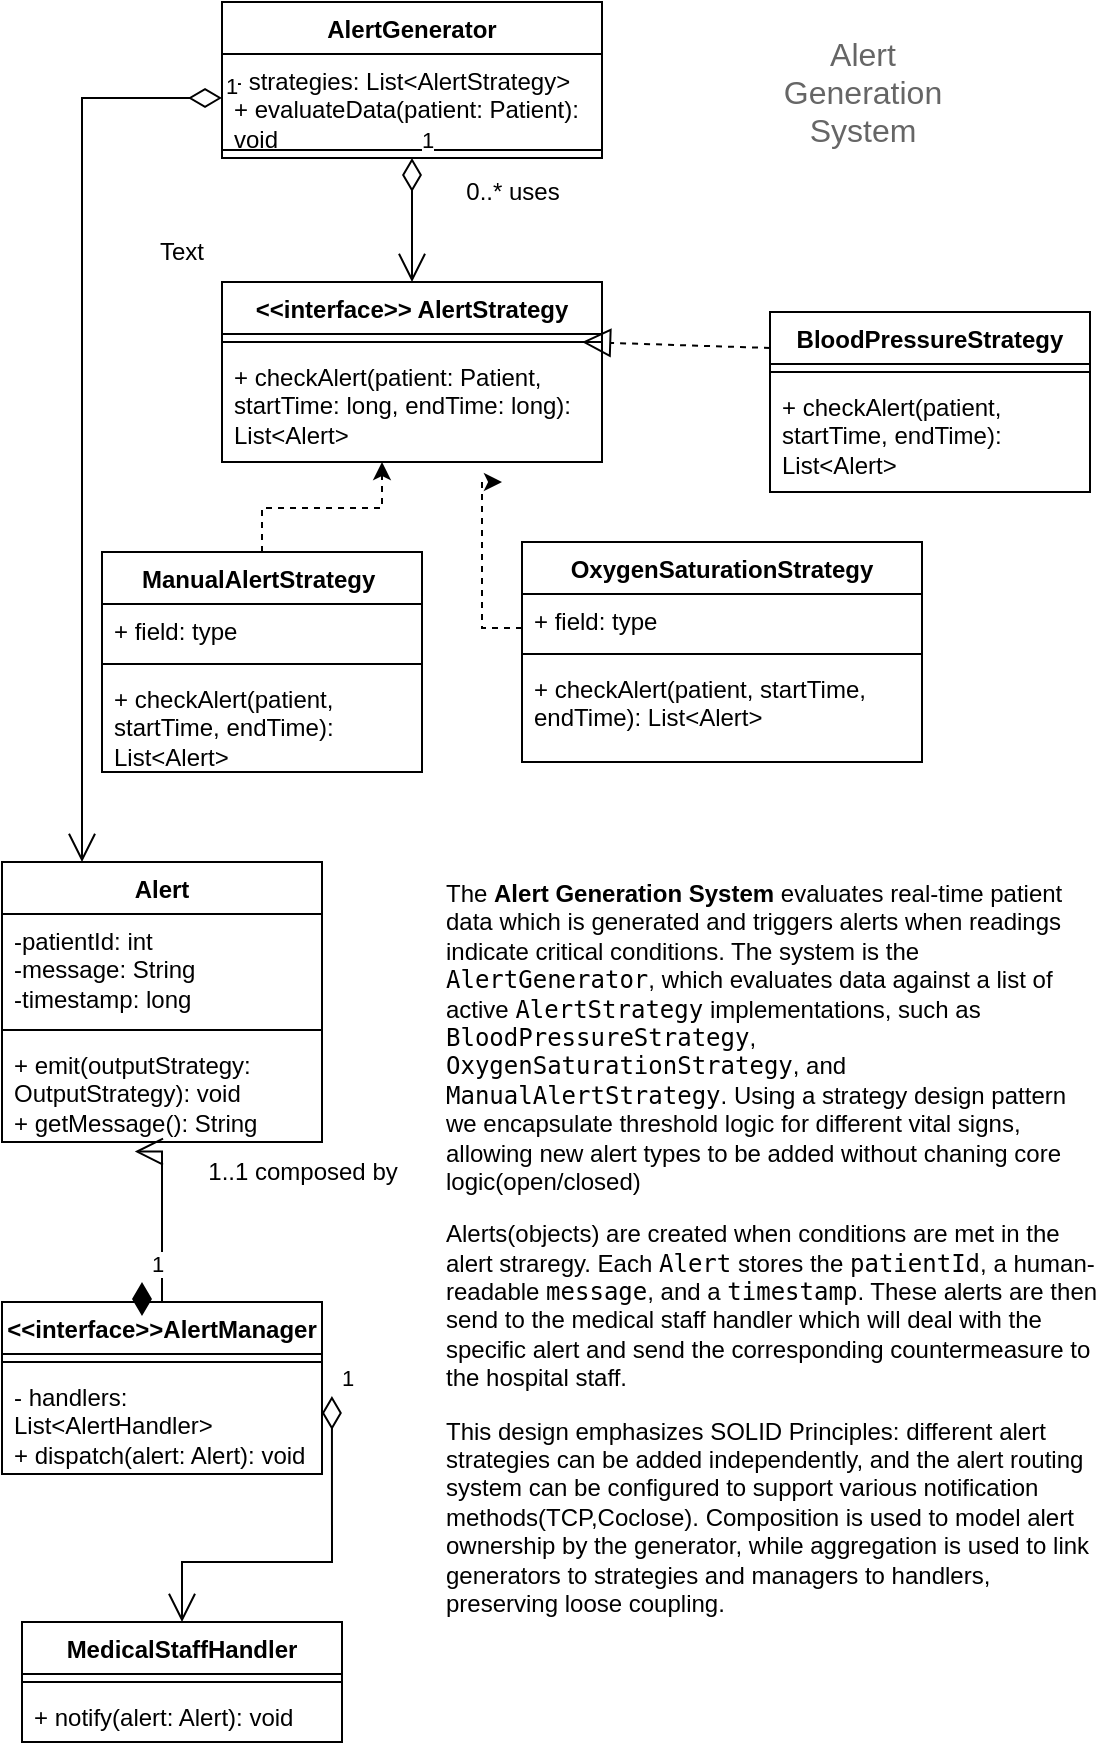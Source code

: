 <mxfile version="27.0.9">
  <diagram name="Page-1" id="8f-XBa42s575WhTfZuz_">
    <mxGraphModel dx="989" dy="619" grid="1" gridSize="10" guides="1" tooltips="1" connect="1" arrows="1" fold="1" page="1" pageScale="1" pageWidth="827" pageHeight="1169" math="0" shadow="0">
      <root>
        <mxCell id="0" />
        <mxCell id="1" parent="0" />
        <mxCell id="5xrcf0Wvj9pMxKyQcoh8-2" value="AlertGenerator" style="swimlane;fontStyle=1;align=center;verticalAlign=top;childLayout=stackLayout;horizontal=1;startSize=26;horizontalStack=0;resizeParent=1;resizeParentMax=0;resizeLast=0;collapsible=1;marginBottom=0;whiteSpace=wrap;html=1;" vertex="1" parent="1">
          <mxGeometry x="140" y="310" width="190" height="78" as="geometry" />
        </mxCell>
        <mxCell id="5xrcf0Wvj9pMxKyQcoh8-3" value="- strategies: List&amp;lt;AlertStrategy&amp;gt;&lt;div&gt;+ evaluateData(patient: Patient): void&lt;/div&gt;" style="text;strokeColor=none;fillColor=none;align=left;verticalAlign=top;spacingLeft=4;spacingRight=4;overflow=hidden;rotatable=0;points=[[0,0.5],[1,0.5]];portConstraint=eastwest;whiteSpace=wrap;html=1;" vertex="1" parent="5xrcf0Wvj9pMxKyQcoh8-2">
          <mxGeometry y="26" width="190" height="44" as="geometry" />
        </mxCell>
        <mxCell id="5xrcf0Wvj9pMxKyQcoh8-4" value="" style="line;strokeWidth=1;fillColor=none;align=left;verticalAlign=middle;spacingTop=-1;spacingLeft=3;spacingRight=3;rotatable=0;labelPosition=right;points=[];portConstraint=eastwest;strokeColor=inherit;" vertex="1" parent="5xrcf0Wvj9pMxKyQcoh8-2">
          <mxGeometry y="70" width="190" height="8" as="geometry" />
        </mxCell>
        <mxCell id="5xrcf0Wvj9pMxKyQcoh8-6" value="&amp;lt;&amp;lt;interface&amp;gt;&amp;gt; AlertStrategy" style="swimlane;fontStyle=1;align=center;verticalAlign=top;childLayout=stackLayout;horizontal=1;startSize=26;horizontalStack=0;resizeParent=1;resizeParentMax=0;resizeLast=0;collapsible=1;marginBottom=0;whiteSpace=wrap;html=1;" vertex="1" parent="1">
          <mxGeometry x="140" y="450" width="190" height="90" as="geometry" />
        </mxCell>
        <mxCell id="5xrcf0Wvj9pMxKyQcoh8-8" value="" style="line;strokeWidth=1;fillColor=none;align=left;verticalAlign=middle;spacingTop=-1;spacingLeft=3;spacingRight=3;rotatable=0;labelPosition=right;points=[];portConstraint=eastwest;strokeColor=inherit;" vertex="1" parent="5xrcf0Wvj9pMxKyQcoh8-6">
          <mxGeometry y="26" width="190" height="8" as="geometry" />
        </mxCell>
        <mxCell id="5xrcf0Wvj9pMxKyQcoh8-9" value="+ checkAlert(patient: Patient, startTime: long, endTime: long): List&amp;lt;Alert&amp;gt;" style="text;strokeColor=none;fillColor=none;align=left;verticalAlign=top;spacingLeft=4;spacingRight=4;overflow=hidden;rotatable=0;points=[[0,0.5],[1,0.5]];portConstraint=eastwest;whiteSpace=wrap;html=1;" vertex="1" parent="5xrcf0Wvj9pMxKyQcoh8-6">
          <mxGeometry y="34" width="190" height="56" as="geometry" />
        </mxCell>
        <mxCell id="5xrcf0Wvj9pMxKyQcoh8-13" value="BloodPressureStrategy" style="swimlane;fontStyle=1;align=center;verticalAlign=top;childLayout=stackLayout;horizontal=1;startSize=26;horizontalStack=0;resizeParent=1;resizeParentMax=0;resizeLast=0;collapsible=1;marginBottom=0;whiteSpace=wrap;html=1;" vertex="1" parent="1">
          <mxGeometry x="414" y="465" width="160" height="90" as="geometry" />
        </mxCell>
        <mxCell id="5xrcf0Wvj9pMxKyQcoh8-15" value="" style="line;strokeWidth=1;fillColor=none;align=left;verticalAlign=middle;spacingTop=-1;spacingLeft=3;spacingRight=3;rotatable=0;labelPosition=right;points=[];portConstraint=eastwest;strokeColor=inherit;" vertex="1" parent="5xrcf0Wvj9pMxKyQcoh8-13">
          <mxGeometry y="26" width="160" height="8" as="geometry" />
        </mxCell>
        <mxCell id="5xrcf0Wvj9pMxKyQcoh8-16" value="+ checkAlert(patient, startTime, endTime): List&amp;lt;Alert&amp;gt;" style="text;strokeColor=none;fillColor=none;align=left;verticalAlign=top;spacingLeft=4;spacingRight=4;overflow=hidden;rotatable=0;points=[[0,0.5],[1,0.5]];portConstraint=eastwest;whiteSpace=wrap;html=1;" vertex="1" parent="5xrcf0Wvj9pMxKyQcoh8-13">
          <mxGeometry y="34" width="160" height="56" as="geometry" />
        </mxCell>
        <mxCell id="5xrcf0Wvj9pMxKyQcoh8-19" value="" style="endArrow=block;dashed=1;endFill=0;endSize=12;html=1;rounded=0;exitX=0;exitY=0.5;exitDx=0;exitDy=0;" edge="1" parent="1">
          <mxGeometry width="160" relative="1" as="geometry">
            <mxPoint x="414" y="483" as="sourcePoint" />
            <mxPoint x="320" y="480" as="targetPoint" />
          </mxGeometry>
        </mxCell>
        <mxCell id="5xrcf0Wvj9pMxKyQcoh8-20" value="Alert" style="swimlane;fontStyle=1;align=center;verticalAlign=top;childLayout=stackLayout;horizontal=1;startSize=26;horizontalStack=0;resizeParent=1;resizeParentMax=0;resizeLast=0;collapsible=1;marginBottom=0;whiteSpace=wrap;html=1;" vertex="1" parent="1">
          <mxGeometry x="30" y="740" width="160" height="140" as="geometry" />
        </mxCell>
        <mxCell id="5xrcf0Wvj9pMxKyQcoh8-21" value="-patientId: int&amp;nbsp; &amp;nbsp;&lt;div&gt;-message: String&lt;/div&gt;&lt;div&gt;-timestamp: long&lt;/div&gt;" style="text;strokeColor=none;fillColor=none;align=left;verticalAlign=top;spacingLeft=4;spacingRight=4;overflow=hidden;rotatable=0;points=[[0,0.5],[1,0.5]];portConstraint=eastwest;whiteSpace=wrap;html=1;" vertex="1" parent="5xrcf0Wvj9pMxKyQcoh8-20">
          <mxGeometry y="26" width="160" height="54" as="geometry" />
        </mxCell>
        <mxCell id="5xrcf0Wvj9pMxKyQcoh8-22" value="" style="line;strokeWidth=1;fillColor=none;align=left;verticalAlign=middle;spacingTop=-1;spacingLeft=3;spacingRight=3;rotatable=0;labelPosition=right;points=[];portConstraint=eastwest;strokeColor=inherit;" vertex="1" parent="5xrcf0Wvj9pMxKyQcoh8-20">
          <mxGeometry y="80" width="160" height="8" as="geometry" />
        </mxCell>
        <mxCell id="5xrcf0Wvj9pMxKyQcoh8-23" value="+ emit(outputStrategy: OutputStrategy): void&amp;nbsp;&lt;div&gt;&lt;div&gt;+ getMessage(): String&lt;/div&gt;&lt;/div&gt;" style="text;strokeColor=none;fillColor=none;align=left;verticalAlign=top;spacingLeft=4;spacingRight=4;overflow=hidden;rotatable=0;points=[[0,0.5],[1,0.5]];portConstraint=eastwest;whiteSpace=wrap;html=1;" vertex="1" parent="5xrcf0Wvj9pMxKyQcoh8-20">
          <mxGeometry y="88" width="160" height="52" as="geometry" />
        </mxCell>
        <mxCell id="5xrcf0Wvj9pMxKyQcoh8-32" value="" style="edgeStyle=orthogonalEdgeStyle;rounded=0;orthogonalLoop=1;jettySize=auto;html=1;dashed=1;" edge="1" parent="1" source="5xrcf0Wvj9pMxKyQcoh8-24" target="5xrcf0Wvj9pMxKyQcoh8-9">
          <mxGeometry relative="1" as="geometry">
            <Array as="points">
              <mxPoint x="160" y="563" />
              <mxPoint x="220" y="563" />
            </Array>
          </mxGeometry>
        </mxCell>
        <mxCell id="5xrcf0Wvj9pMxKyQcoh8-24" value="ManualAlertStrategy&amp;nbsp;" style="swimlane;fontStyle=1;align=center;verticalAlign=top;childLayout=stackLayout;horizontal=1;startSize=26;horizontalStack=0;resizeParent=1;resizeParentMax=0;resizeLast=0;collapsible=1;marginBottom=0;whiteSpace=wrap;html=1;" vertex="1" parent="1">
          <mxGeometry x="80" y="585" width="160" height="110" as="geometry" />
        </mxCell>
        <mxCell id="5xrcf0Wvj9pMxKyQcoh8-25" value="+ field: type" style="text;strokeColor=none;fillColor=none;align=left;verticalAlign=top;spacingLeft=4;spacingRight=4;overflow=hidden;rotatable=0;points=[[0,0.5],[1,0.5]];portConstraint=eastwest;whiteSpace=wrap;html=1;" vertex="1" parent="5xrcf0Wvj9pMxKyQcoh8-24">
          <mxGeometry y="26" width="160" height="26" as="geometry" />
        </mxCell>
        <mxCell id="5xrcf0Wvj9pMxKyQcoh8-26" value="" style="line;strokeWidth=1;fillColor=none;align=left;verticalAlign=middle;spacingTop=-1;spacingLeft=3;spacingRight=3;rotatable=0;labelPosition=right;points=[];portConstraint=eastwest;strokeColor=inherit;" vertex="1" parent="5xrcf0Wvj9pMxKyQcoh8-24">
          <mxGeometry y="52" width="160" height="8" as="geometry" />
        </mxCell>
        <mxCell id="5xrcf0Wvj9pMxKyQcoh8-27" value="+ checkAlert(patient, startTime, endTime): List&amp;lt;Alert&amp;gt;" style="text;strokeColor=none;fillColor=none;align=left;verticalAlign=top;spacingLeft=4;spacingRight=4;overflow=hidden;rotatable=0;points=[[0,0.5],[1,0.5]];portConstraint=eastwest;whiteSpace=wrap;html=1;" vertex="1" parent="5xrcf0Wvj9pMxKyQcoh8-24">
          <mxGeometry y="60" width="160" height="50" as="geometry" />
        </mxCell>
        <mxCell id="5xrcf0Wvj9pMxKyQcoh8-33" style="edgeStyle=orthogonalEdgeStyle;rounded=0;orthogonalLoop=1;jettySize=auto;html=1;dashed=1;" edge="1" parent="1" source="5xrcf0Wvj9pMxKyQcoh8-28">
          <mxGeometry relative="1" as="geometry">
            <mxPoint x="280" y="550" as="targetPoint" />
            <Array as="points">
              <mxPoint x="270" y="623" />
              <mxPoint x="270" y="550" />
            </Array>
          </mxGeometry>
        </mxCell>
        <mxCell id="5xrcf0Wvj9pMxKyQcoh8-28" value="OxygenSaturationStrategy" style="swimlane;fontStyle=1;align=center;verticalAlign=top;childLayout=stackLayout;horizontal=1;startSize=26;horizontalStack=0;resizeParent=1;resizeParentMax=0;resizeLast=0;collapsible=1;marginBottom=0;whiteSpace=wrap;html=1;" vertex="1" parent="1">
          <mxGeometry x="290" y="580" width="200" height="110" as="geometry" />
        </mxCell>
        <mxCell id="5xrcf0Wvj9pMxKyQcoh8-29" value="+ field: type" style="text;strokeColor=none;fillColor=none;align=left;verticalAlign=top;spacingLeft=4;spacingRight=4;overflow=hidden;rotatable=0;points=[[0,0.5],[1,0.5]];portConstraint=eastwest;whiteSpace=wrap;html=1;" vertex="1" parent="5xrcf0Wvj9pMxKyQcoh8-28">
          <mxGeometry y="26" width="200" height="26" as="geometry" />
        </mxCell>
        <mxCell id="5xrcf0Wvj9pMxKyQcoh8-30" value="" style="line;strokeWidth=1;fillColor=none;align=left;verticalAlign=middle;spacingTop=-1;spacingLeft=3;spacingRight=3;rotatable=0;labelPosition=right;points=[];portConstraint=eastwest;strokeColor=inherit;" vertex="1" parent="5xrcf0Wvj9pMxKyQcoh8-28">
          <mxGeometry y="52" width="200" height="8" as="geometry" />
        </mxCell>
        <mxCell id="5xrcf0Wvj9pMxKyQcoh8-31" value="+ checkAlert(patient, startTime, endTime): List&amp;lt;Alert&amp;gt;" style="text;strokeColor=none;fillColor=none;align=left;verticalAlign=top;spacingLeft=4;spacingRight=4;overflow=hidden;rotatable=0;points=[[0,0.5],[1,0.5]];portConstraint=eastwest;whiteSpace=wrap;html=1;" vertex="1" parent="5xrcf0Wvj9pMxKyQcoh8-28">
          <mxGeometry y="60" width="200" height="50" as="geometry" />
        </mxCell>
        <mxCell id="5xrcf0Wvj9pMxKyQcoh8-34" value="&amp;lt;&amp;lt;interface&amp;gt;&amp;gt;AlertManager" style="swimlane;fontStyle=1;align=center;verticalAlign=top;childLayout=stackLayout;horizontal=1;startSize=26;horizontalStack=0;resizeParent=1;resizeParentMax=0;resizeLast=0;collapsible=1;marginBottom=0;whiteSpace=wrap;html=1;" vertex="1" parent="1">
          <mxGeometry x="30" y="960" width="160" height="86" as="geometry" />
        </mxCell>
        <mxCell id="5xrcf0Wvj9pMxKyQcoh8-36" value="" style="line;strokeWidth=1;fillColor=none;align=left;verticalAlign=middle;spacingTop=-1;spacingLeft=3;spacingRight=3;rotatable=0;labelPosition=right;points=[];portConstraint=eastwest;strokeColor=inherit;" vertex="1" parent="5xrcf0Wvj9pMxKyQcoh8-34">
          <mxGeometry y="26" width="160" height="8" as="geometry" />
        </mxCell>
        <mxCell id="5xrcf0Wvj9pMxKyQcoh8-37" value="- handlers: List&amp;lt;AlertHandler&amp;gt;&lt;div&gt;+ dispatch(alert: Alert): void&lt;/div&gt;" style="text;strokeColor=none;fillColor=none;align=left;verticalAlign=top;spacingLeft=4;spacingRight=4;overflow=hidden;rotatable=0;points=[[0,0.5],[1,0.5]];portConstraint=eastwest;whiteSpace=wrap;html=1;" vertex="1" parent="5xrcf0Wvj9pMxKyQcoh8-34">
          <mxGeometry y="34" width="160" height="52" as="geometry" />
        </mxCell>
        <mxCell id="5xrcf0Wvj9pMxKyQcoh8-42" value="1" style="endArrow=open;html=1;endSize=12;startArrow=diamondThin;startSize=14;startFill=0;edgeStyle=orthogonalEdgeStyle;align=left;verticalAlign=bottom;rounded=0;exitX=0;exitY=0.5;exitDx=0;exitDy=0;entryX=0.25;entryY=0;entryDx=0;entryDy=0;" edge="1" parent="1" source="5xrcf0Wvj9pMxKyQcoh8-3" target="5xrcf0Wvj9pMxKyQcoh8-20">
          <mxGeometry x="-1" y="3" relative="1" as="geometry">
            <mxPoint x="-110" y="680" as="sourcePoint" />
            <mxPoint x="50" y="680" as="targetPoint" />
          </mxGeometry>
        </mxCell>
        <mxCell id="5xrcf0Wvj9pMxKyQcoh8-43" value="1" style="endArrow=open;html=1;endSize=12;startArrow=diamondThin;startSize=14;startFill=0;edgeStyle=orthogonalEdgeStyle;align=left;verticalAlign=bottom;rounded=0;exitX=1.031;exitY=0.25;exitDx=0;exitDy=0;exitPerimeter=0;entryX=0.5;entryY=0;entryDx=0;entryDy=0;" edge="1" parent="1" source="5xrcf0Wvj9pMxKyQcoh8-37" target="5xrcf0Wvj9pMxKyQcoh8-45">
          <mxGeometry x="-1" y="3" relative="1" as="geometry">
            <mxPoint x="-110" y="680" as="sourcePoint" />
            <mxPoint x="310" y="1019.0" as="targetPoint" />
            <Array as="points">
              <mxPoint x="195" y="1090" />
              <mxPoint x="120" y="1090" />
            </Array>
          </mxGeometry>
        </mxCell>
        <mxCell id="5xrcf0Wvj9pMxKyQcoh8-45" value="MedicalStaffHandler" style="swimlane;fontStyle=1;align=center;verticalAlign=top;childLayout=stackLayout;horizontal=1;startSize=26;horizontalStack=0;resizeParent=1;resizeParentMax=0;resizeLast=0;collapsible=1;marginBottom=0;whiteSpace=wrap;html=1;" vertex="1" parent="1">
          <mxGeometry x="40" y="1120" width="160" height="60" as="geometry" />
        </mxCell>
        <mxCell id="5xrcf0Wvj9pMxKyQcoh8-47" value="" style="line;strokeWidth=1;fillColor=none;align=left;verticalAlign=middle;spacingTop=-1;spacingLeft=3;spacingRight=3;rotatable=0;labelPosition=right;points=[];portConstraint=eastwest;strokeColor=inherit;" vertex="1" parent="5xrcf0Wvj9pMxKyQcoh8-45">
          <mxGeometry y="26" width="160" height="8" as="geometry" />
        </mxCell>
        <mxCell id="5xrcf0Wvj9pMxKyQcoh8-48" value="+ notify(alert: Alert): void" style="text;strokeColor=none;fillColor=none;align=left;verticalAlign=top;spacingLeft=4;spacingRight=4;overflow=hidden;rotatable=0;points=[[0,0.5],[1,0.5]];portConstraint=eastwest;whiteSpace=wrap;html=1;" vertex="1" parent="5xrcf0Wvj9pMxKyQcoh8-45">
          <mxGeometry y="34" width="160" height="26" as="geometry" />
        </mxCell>
        <mxCell id="5xrcf0Wvj9pMxKyQcoh8-49" value="1" style="endArrow=open;html=1;endSize=12;startArrow=diamondThin;startSize=14;startFill=1;edgeStyle=orthogonalEdgeStyle;align=left;verticalAlign=bottom;rounded=0;entryX=0.415;entryY=1.092;entryDx=0;entryDy=0;entryPerimeter=0;" edge="1" parent="1" target="5xrcf0Wvj9pMxKyQcoh8-23">
          <mxGeometry x="-1" y="3" relative="1" as="geometry">
            <mxPoint x="100" y="950" as="sourcePoint" />
            <mxPoint x="50" y="680" as="targetPoint" />
            <Array as="points">
              <mxPoint x="100" y="960" />
              <mxPoint x="110" y="960" />
              <mxPoint x="110" y="885" />
            </Array>
          </mxGeometry>
        </mxCell>
        <mxCell id="5xrcf0Wvj9pMxKyQcoh8-50" value="0..* uses" style="text;html=1;align=center;verticalAlign=middle;resizable=0;points=[];autosize=1;strokeColor=none;fillColor=none;" vertex="1" parent="1">
          <mxGeometry x="250" y="390" width="70" height="30" as="geometry" />
        </mxCell>
        <mxCell id="5xrcf0Wvj9pMxKyQcoh8-52" value="1..1 composed by" style="text;html=1;align=center;verticalAlign=middle;resizable=0;points=[];autosize=1;strokeColor=none;fillColor=none;" vertex="1" parent="1">
          <mxGeometry x="120" y="880" width="120" height="30" as="geometry" />
        </mxCell>
        <mxCell id="5xrcf0Wvj9pMxKyQcoh8-53" value="Text" style="text;html=1;align=center;verticalAlign=middle;whiteSpace=wrap;rounded=0;" vertex="1" parent="1">
          <mxGeometry x="90" y="420" width="60" height="30" as="geometry" />
        </mxCell>
        <mxCell id="5xrcf0Wvj9pMxKyQcoh8-54" value="&lt;span id=&quot;docs-internal-guid-0082f54f-7fff-5411-d227-21783804944a&quot;&gt;&lt;span style=&quot;font-size: 12pt; font-family: Arial, sans-serif; color: rgb(102, 102, 102); background-color: transparent; font-variant-numeric: normal; font-variant-east-asian: normal; font-variant-alternates: normal; font-variant-position: normal; font-variant-emoji: normal; vertical-align: baseline; white-space: pre-wrap;&quot;&gt;Alert Generation System&lt;/span&gt;&lt;/span&gt;" style="text;html=1;align=center;verticalAlign=middle;resizable=0;points=[];autosize=1;strokeColor=none;fillColor=none;" vertex="1" parent="1">
          <mxGeometry x="360" y="340" width="200" height="30" as="geometry" />
        </mxCell>
        <mxCell id="5xrcf0Wvj9pMxKyQcoh8-56" value="1" style="endArrow=open;html=1;endSize=12;startArrow=diamondThin;startSize=14;startFill=0;edgeStyle=orthogonalEdgeStyle;align=left;verticalAlign=bottom;rounded=0;exitX=0.5;exitY=1;exitDx=0;exitDy=0;entryX=0.5;entryY=0;entryDx=0;entryDy=0;" edge="1" parent="1" source="5xrcf0Wvj9pMxKyQcoh8-2" target="5xrcf0Wvj9pMxKyQcoh8-6">
          <mxGeometry x="-1" y="3" relative="1" as="geometry">
            <mxPoint x="80" y="420" as="sourcePoint" />
            <mxPoint x="240" y="420" as="targetPoint" />
          </mxGeometry>
        </mxCell>
        <mxCell id="5xrcf0Wvj9pMxKyQcoh8-57" value="&lt;p data-pm-slice=&quot;1 1 []&quot;&gt;&lt;span&gt;The &lt;/span&gt;&lt;span&gt;&lt;strong&gt;Alert Generation System&lt;/strong&gt;&lt;/span&gt;&lt;span&gt;&amp;nbsp;evaluates real-time patient data which is generated and triggers alerts when readings indicate critical conditions. The system is the &lt;/span&gt;&lt;code&gt;&lt;span&gt;AlertGenerator&lt;/span&gt;&lt;/code&gt;&lt;span&gt;, which evaluates data against a list of active &lt;/span&gt;&lt;code&gt;&lt;span&gt;AlertStrategy&lt;/span&gt;&lt;/code&gt;&lt;span&gt; implementations, such as &lt;/span&gt;&lt;code&gt;&lt;span&gt;BloodPressureStrategy&lt;/span&gt;&lt;/code&gt;&lt;span&gt;, &lt;/span&gt;&lt;code&gt;&lt;span&gt;OxygenSaturationStrategy&lt;/span&gt;&lt;/code&gt;&lt;span&gt;, and &lt;/span&gt;&lt;code&gt;&lt;span&gt;ManualAlertStrategy&lt;/span&gt;&lt;/code&gt;&lt;span&gt;. Using a strategy design pattern we encapsulate threshold logic for different vital signs, allowing new alert types to be added without chaning core logic(open/closed)&lt;/span&gt;&lt;/p&gt;&lt;p&gt;&lt;span&gt;Alerts(objects) are created when conditions are met in the alert straregy. Each &lt;/span&gt;&lt;code&gt;&lt;span&gt;Alert&lt;/span&gt;&lt;/code&gt;&lt;span&gt; stores the &lt;/span&gt;&lt;code&gt;&lt;span&gt;patientId&lt;/span&gt;&lt;/code&gt;&lt;span&gt;, a human-readable &lt;/span&gt;&lt;code&gt;&lt;span&gt;message&lt;/span&gt;&lt;/code&gt;&lt;span&gt;, and a &lt;/span&gt;&lt;code&gt;&lt;span&gt;timestamp&lt;/span&gt;&lt;/code&gt;&lt;span&gt;. These alerts are then send to the medical staff handler which will deal with the specific alert and send the corresponding countermeasure to the hospital staff.&amp;nbsp;&lt;/span&gt;&lt;/p&gt;&lt;p&gt;&lt;span&gt;This design emphasizes SOLID Principles: different alert strategies can be added independently, and the alert routing system can be configured to support various notification methods(TCP,Coclose). Composition is used to model alert ownership by the generator, while aggregation is used to link generators to strategies and managers to handlers, preserving loose coupling.&lt;/span&gt;&lt;/p&gt;&lt;p&gt;&lt;br&gt;&lt;/p&gt;" style="text;whiteSpace=wrap;html=1;" vertex="1" parent="1">
          <mxGeometry x="250" y="730" width="329" height="380" as="geometry" />
        </mxCell>
      </root>
    </mxGraphModel>
  </diagram>
</mxfile>
